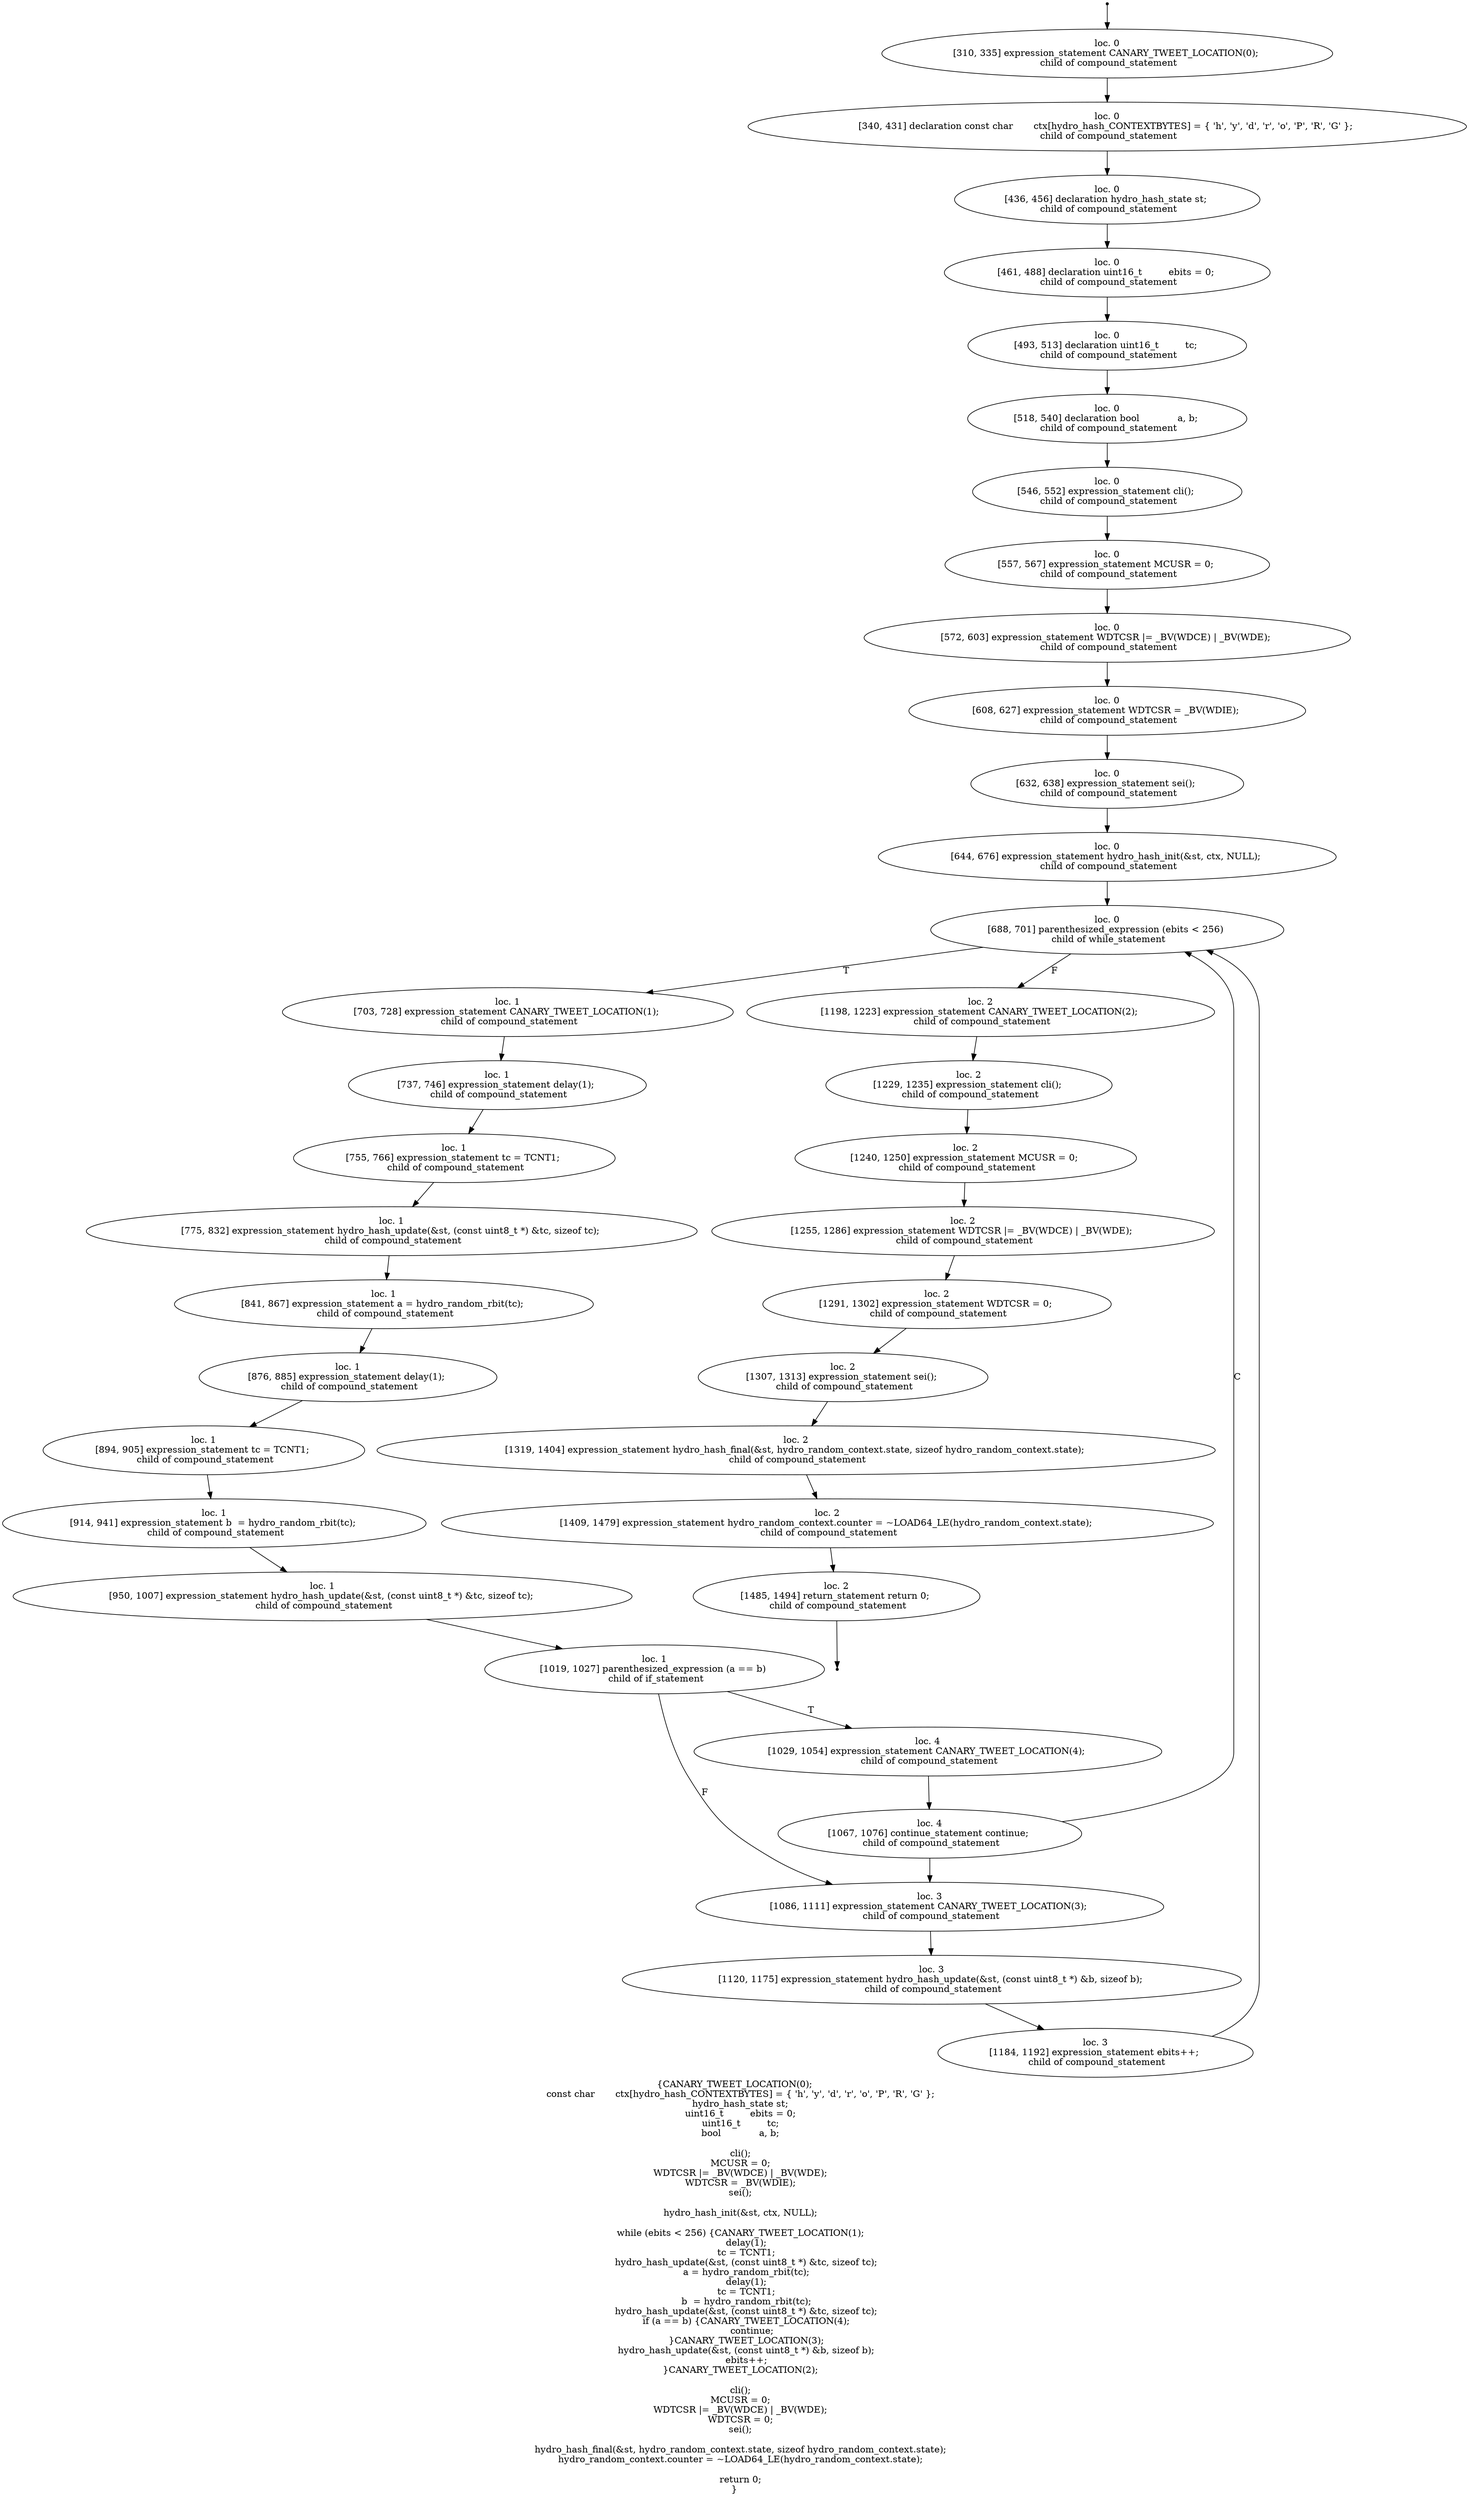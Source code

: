 digraph hydro_random_init_1 {
	initial [shape=point]
	initial -> "loc. 0
[310, 335] expression_statement CANARY_TWEET_LOCATION(0); 
 child of compound_statement"
	final [shape=point]
	"loc. 2
[1485, 1494] return_statement return 0; 
 child of compound_statement" -> final
	"loc. 0
[310, 335] expression_statement CANARY_TWEET_LOCATION(0); 
 child of compound_statement"
	"loc. 0
[310, 335] expression_statement CANARY_TWEET_LOCATION(0); 
 child of compound_statement" -> "loc. 0
[340, 431] declaration const char       ctx[hydro_hash_CONTEXTBYTES] = { 'h', 'y', 'd', 'r', 'o', 'P', 'R', 'G' }; 
 child of compound_statement"
	"loc. 0
[340, 431] declaration const char       ctx[hydro_hash_CONTEXTBYTES] = { 'h', 'y', 'd', 'r', 'o', 'P', 'R', 'G' }; 
 child of compound_statement"
	"loc. 0
[340, 431] declaration const char       ctx[hydro_hash_CONTEXTBYTES] = { 'h', 'y', 'd', 'r', 'o', 'P', 'R', 'G' }; 
 child of compound_statement" -> "loc. 0
[436, 456] declaration hydro_hash_state st; 
 child of compound_statement"
	"loc. 0
[436, 456] declaration hydro_hash_state st; 
 child of compound_statement"
	"loc. 0
[436, 456] declaration hydro_hash_state st; 
 child of compound_statement" -> "loc. 0
[461, 488] declaration uint16_t         ebits = 0; 
 child of compound_statement"
	"loc. 0
[461, 488] declaration uint16_t         ebits = 0; 
 child of compound_statement"
	"loc. 0
[461, 488] declaration uint16_t         ebits = 0; 
 child of compound_statement" -> "loc. 0
[493, 513] declaration uint16_t         tc; 
 child of compound_statement"
	"loc. 0
[493, 513] declaration uint16_t         tc; 
 child of compound_statement"
	"loc. 0
[493, 513] declaration uint16_t         tc; 
 child of compound_statement" -> "loc. 0
[518, 540] declaration bool             a, b; 
 child of compound_statement"
	"loc. 0
[518, 540] declaration bool             a, b; 
 child of compound_statement"
	"loc. 0
[518, 540] declaration bool             a, b; 
 child of compound_statement" -> "loc. 0
[546, 552] expression_statement cli(); 
 child of compound_statement"
	"loc. 0
[546, 552] expression_statement cli(); 
 child of compound_statement"
	"loc. 0
[546, 552] expression_statement cli(); 
 child of compound_statement" -> "loc. 0
[557, 567] expression_statement MCUSR = 0; 
 child of compound_statement"
	"loc. 0
[557, 567] expression_statement MCUSR = 0; 
 child of compound_statement"
	"loc. 0
[557, 567] expression_statement MCUSR = 0; 
 child of compound_statement" -> "loc. 0
[572, 603] expression_statement WDTCSR |= _BV(WDCE) | _BV(WDE); 
 child of compound_statement"
	"loc. 0
[572, 603] expression_statement WDTCSR |= _BV(WDCE) | _BV(WDE); 
 child of compound_statement"
	"loc. 0
[572, 603] expression_statement WDTCSR |= _BV(WDCE) | _BV(WDE); 
 child of compound_statement" -> "loc. 0
[608, 627] expression_statement WDTCSR = _BV(WDIE); 
 child of compound_statement"
	"loc. 0
[608, 627] expression_statement WDTCSR = _BV(WDIE); 
 child of compound_statement"
	"loc. 0
[608, 627] expression_statement WDTCSR = _BV(WDIE); 
 child of compound_statement" -> "loc. 0
[632, 638] expression_statement sei(); 
 child of compound_statement"
	"loc. 0
[632, 638] expression_statement sei(); 
 child of compound_statement"
	"loc. 0
[632, 638] expression_statement sei(); 
 child of compound_statement" -> "loc. 0
[644, 676] expression_statement hydro_hash_init(&st, ctx, NULL); 
 child of compound_statement"
	"loc. 0
[644, 676] expression_statement hydro_hash_init(&st, ctx, NULL); 
 child of compound_statement"
	"loc. 0
[644, 676] expression_statement hydro_hash_init(&st, ctx, NULL); 
 child of compound_statement" -> "loc. 0
[688, 701] parenthesized_expression (ebits < 256) 
 child of while_statement"
	"loc. 0
[688, 701] parenthesized_expression (ebits < 256) 
 child of while_statement"
	"loc. 0
[688, 701] parenthesized_expression (ebits < 256) 
 child of while_statement" -> "loc. 1
[703, 728] expression_statement CANARY_TWEET_LOCATION(1); 
 child of compound_statement" [label=T]
	"loc. 0
[688, 701] parenthesized_expression (ebits < 256) 
 child of while_statement" -> "loc. 2
[1198, 1223] expression_statement CANARY_TWEET_LOCATION(2); 
 child of compound_statement" [label=F]
	"loc. 1
[703, 728] expression_statement CANARY_TWEET_LOCATION(1); 
 child of compound_statement"
	"loc. 1
[703, 728] expression_statement CANARY_TWEET_LOCATION(1); 
 child of compound_statement" -> "loc. 1
[737, 746] expression_statement delay(1); 
 child of compound_statement"
	"loc. 2
[1198, 1223] expression_statement CANARY_TWEET_LOCATION(2); 
 child of compound_statement"
	"loc. 2
[1198, 1223] expression_statement CANARY_TWEET_LOCATION(2); 
 child of compound_statement" -> "loc. 2
[1229, 1235] expression_statement cli(); 
 child of compound_statement"
	"loc. 4
[1067, 1076] continue_statement continue; 
 child of compound_statement"
	"loc. 4
[1067, 1076] continue_statement continue; 
 child of compound_statement" -> "loc. 0
[688, 701] parenthesized_expression (ebits < 256) 
 child of while_statement" [label=C]
	"loc. 4
[1067, 1076] continue_statement continue; 
 child of compound_statement" -> "loc. 3
[1086, 1111] expression_statement CANARY_TWEET_LOCATION(3); 
 child of compound_statement"
	"loc. 3
[1184, 1192] expression_statement ebits++; 
 child of compound_statement"
	"loc. 3
[1184, 1192] expression_statement ebits++; 
 child of compound_statement" -> "loc. 0
[688, 701] parenthesized_expression (ebits < 256) 
 child of while_statement"
	"loc. 1
[737, 746] expression_statement delay(1); 
 child of compound_statement"
	"loc. 1
[737, 746] expression_statement delay(1); 
 child of compound_statement" -> "loc. 1
[755, 766] expression_statement tc = TCNT1; 
 child of compound_statement"
	"loc. 1
[755, 766] expression_statement tc = TCNT1; 
 child of compound_statement"
	"loc. 1
[755, 766] expression_statement tc = TCNT1; 
 child of compound_statement" -> "loc. 1
[775, 832] expression_statement hydro_hash_update(&st, (const uint8_t *) &tc, sizeof tc); 
 child of compound_statement"
	"loc. 1
[775, 832] expression_statement hydro_hash_update(&st, (const uint8_t *) &tc, sizeof tc); 
 child of compound_statement"
	"loc. 1
[775, 832] expression_statement hydro_hash_update(&st, (const uint8_t *) &tc, sizeof tc); 
 child of compound_statement" -> "loc. 1
[841, 867] expression_statement a = hydro_random_rbit(tc); 
 child of compound_statement"
	"loc. 1
[841, 867] expression_statement a = hydro_random_rbit(tc); 
 child of compound_statement"
	"loc. 1
[841, 867] expression_statement a = hydro_random_rbit(tc); 
 child of compound_statement" -> "loc. 1
[876, 885] expression_statement delay(1); 
 child of compound_statement"
	"loc. 1
[876, 885] expression_statement delay(1); 
 child of compound_statement"
	"loc. 1
[876, 885] expression_statement delay(1); 
 child of compound_statement" -> "loc. 1
[894, 905] expression_statement tc = TCNT1; 
 child of compound_statement"
	"loc. 1
[894, 905] expression_statement tc = TCNT1; 
 child of compound_statement"
	"loc. 1
[894, 905] expression_statement tc = TCNT1; 
 child of compound_statement" -> "loc. 1
[914, 941] expression_statement b  = hydro_random_rbit(tc); 
 child of compound_statement"
	"loc. 1
[914, 941] expression_statement b  = hydro_random_rbit(tc); 
 child of compound_statement"
	"loc. 1
[914, 941] expression_statement b  = hydro_random_rbit(tc); 
 child of compound_statement" -> "loc. 1
[950, 1007] expression_statement hydro_hash_update(&st, (const uint8_t *) &tc, sizeof tc); 
 child of compound_statement"
	"loc. 1
[950, 1007] expression_statement hydro_hash_update(&st, (const uint8_t *) &tc, sizeof tc); 
 child of compound_statement"
	"loc. 1
[950, 1007] expression_statement hydro_hash_update(&st, (const uint8_t *) &tc, sizeof tc); 
 child of compound_statement" -> "loc. 1
[1019, 1027] parenthesized_expression (a == b) 
 child of if_statement"
	"loc. 1
[1019, 1027] parenthesized_expression (a == b) 
 child of if_statement"
	"loc. 1
[1019, 1027] parenthesized_expression (a == b) 
 child of if_statement" -> "loc. 4
[1029, 1054] expression_statement CANARY_TWEET_LOCATION(4); 
 child of compound_statement" [label=T]
	"loc. 1
[1019, 1027] parenthesized_expression (a == b) 
 child of if_statement" -> "loc. 3
[1086, 1111] expression_statement CANARY_TWEET_LOCATION(3); 
 child of compound_statement" [label=F]
	"loc. 4
[1029, 1054] expression_statement CANARY_TWEET_LOCATION(4); 
 child of compound_statement"
	"loc. 4
[1029, 1054] expression_statement CANARY_TWEET_LOCATION(4); 
 child of compound_statement" -> "loc. 4
[1067, 1076] continue_statement continue; 
 child of compound_statement"
	"loc. 3
[1086, 1111] expression_statement CANARY_TWEET_LOCATION(3); 
 child of compound_statement"
	"loc. 3
[1086, 1111] expression_statement CANARY_TWEET_LOCATION(3); 
 child of compound_statement" -> "loc. 3
[1120, 1175] expression_statement hydro_hash_update(&st, (const uint8_t *) &b, sizeof b); 
 child of compound_statement"
	"loc. 3
[1120, 1175] expression_statement hydro_hash_update(&st, (const uint8_t *) &b, sizeof b); 
 child of compound_statement"
	"loc. 3
[1120, 1175] expression_statement hydro_hash_update(&st, (const uint8_t *) &b, sizeof b); 
 child of compound_statement" -> "loc. 3
[1184, 1192] expression_statement ebits++; 
 child of compound_statement"
	"loc. 2
[1229, 1235] expression_statement cli(); 
 child of compound_statement"
	"loc. 2
[1229, 1235] expression_statement cli(); 
 child of compound_statement" -> "loc. 2
[1240, 1250] expression_statement MCUSR = 0; 
 child of compound_statement"
	"loc. 2
[1240, 1250] expression_statement MCUSR = 0; 
 child of compound_statement"
	"loc. 2
[1240, 1250] expression_statement MCUSR = 0; 
 child of compound_statement" -> "loc. 2
[1255, 1286] expression_statement WDTCSR |= _BV(WDCE) | _BV(WDE); 
 child of compound_statement"
	"loc. 2
[1255, 1286] expression_statement WDTCSR |= _BV(WDCE) | _BV(WDE); 
 child of compound_statement"
	"loc. 2
[1255, 1286] expression_statement WDTCSR |= _BV(WDCE) | _BV(WDE); 
 child of compound_statement" -> "loc. 2
[1291, 1302] expression_statement WDTCSR = 0; 
 child of compound_statement"
	"loc. 2
[1291, 1302] expression_statement WDTCSR = 0; 
 child of compound_statement"
	"loc. 2
[1291, 1302] expression_statement WDTCSR = 0; 
 child of compound_statement" -> "loc. 2
[1307, 1313] expression_statement sei(); 
 child of compound_statement"
	"loc. 2
[1307, 1313] expression_statement sei(); 
 child of compound_statement"
	"loc. 2
[1307, 1313] expression_statement sei(); 
 child of compound_statement" -> "loc. 2
[1319, 1404] expression_statement hydro_hash_final(&st, hydro_random_context.state, sizeof hydro_random_context.state); 
 child of compound_statement"
	"loc. 2
[1319, 1404] expression_statement hydro_hash_final(&st, hydro_random_context.state, sizeof hydro_random_context.state); 
 child of compound_statement"
	"loc. 2
[1319, 1404] expression_statement hydro_hash_final(&st, hydro_random_context.state, sizeof hydro_random_context.state); 
 child of compound_statement" -> "loc. 2
[1409, 1479] expression_statement hydro_random_context.counter = ~LOAD64_LE(hydro_random_context.state); 
 child of compound_statement"
	"loc. 2
[1409, 1479] expression_statement hydro_random_context.counter = ~LOAD64_LE(hydro_random_context.state); 
 child of compound_statement"
	"loc. 2
[1409, 1479] expression_statement hydro_random_context.counter = ~LOAD64_LE(hydro_random_context.state); 
 child of compound_statement" -> "loc. 2
[1485, 1494] return_statement return 0; 
 child of compound_statement"
	"loc. 2
[1485, 1494] return_statement return 0; 
 child of compound_statement"
	label="{CANARY_TWEET_LOCATION(0);
    const char       ctx[hydro_hash_CONTEXTBYTES] = { 'h', 'y', 'd', 'r', 'o', 'P', 'R', 'G' };
    hydro_hash_state st;
    uint16_t         ebits = 0;
    uint16_t         tc;
    bool             a, b;

    cli();
    MCUSR = 0;
    WDTCSR |= _BV(WDCE) | _BV(WDE);
    WDTCSR = _BV(WDIE);
    sei();

    hydro_hash_init(&st, ctx, NULL);

    while (ebits < 256) {CANARY_TWEET_LOCATION(1);
        delay(1);
        tc = TCNT1;
        hydro_hash_update(&st, (const uint8_t *) &tc, sizeof tc);
        a = hydro_random_rbit(tc);
        delay(1);
        tc = TCNT1;
        b  = hydro_random_rbit(tc);
        hydro_hash_update(&st, (const uint8_t *) &tc, sizeof tc);
        if (a == b) {CANARY_TWEET_LOCATION(4);
            continue;
        }CANARY_TWEET_LOCATION(3);
        hydro_hash_update(&st, (const uint8_t *) &b, sizeof b);
        ebits++;
    }CANARY_TWEET_LOCATION(2);

    cli();
    MCUSR = 0;
    WDTCSR |= _BV(WDCE) | _BV(WDE);
    WDTCSR = 0;
    sei();

    hydro_hash_final(&st, hydro_random_context.state, sizeof hydro_random_context.state);
    hydro_random_context.counter = ~LOAD64_LE(hydro_random_context.state);

    return 0;
}"
}
